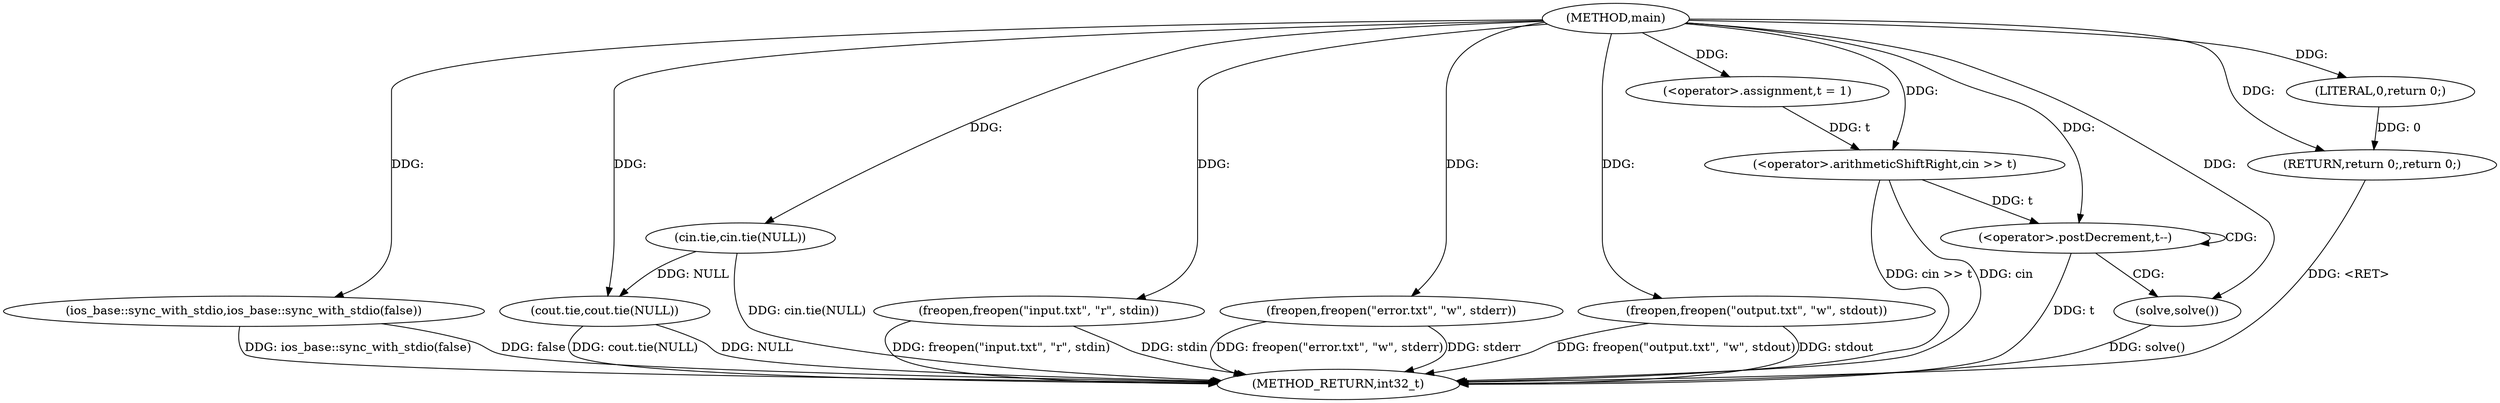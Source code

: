 digraph "main" {  
"1000175" [label = "(METHOD,main)" ]
"1000208" [label = "(METHOD_RETURN,int32_t)" ]
"1000177" [label = "(ios_base::sync_with_stdio,ios_base::sync_with_stdio(false))" ]
"1000179" [label = "(cin.tie,cin.tie(NULL))" ]
"1000181" [label = "(cout.tie,cout.tie(NULL))" ]
"1000183" [label = "(freopen,freopen(\"input.txt\", \"r\", stdin))" ]
"1000187" [label = "(freopen,freopen(\"error.txt\", \"w\", stderr))" ]
"1000191" [label = "(freopen,freopen(\"output.txt\", \"w\", stdout))" ]
"1000196" [label = "(<operator>.assignment,t = 1)" ]
"1000199" [label = "(<operator>.arithmeticShiftRight,cin >> t)" ]
"1000206" [label = "(RETURN,return 0;,return 0;)" ]
"1000203" [label = "(<operator>.postDecrement,t--)" ]
"1000205" [label = "(solve,solve())" ]
"1000207" [label = "(LITERAL,0,return 0;)" ]
  "1000206" -> "1000208"  [ label = "DDG: <RET>"] 
  "1000177" -> "1000208"  [ label = "DDG: ios_base::sync_with_stdio(false)"] 
  "1000179" -> "1000208"  [ label = "DDG: cin.tie(NULL)"] 
  "1000181" -> "1000208"  [ label = "DDG: NULL"] 
  "1000181" -> "1000208"  [ label = "DDG: cout.tie(NULL)"] 
  "1000183" -> "1000208"  [ label = "DDG: freopen(\"input.txt\", \"r\", stdin)"] 
  "1000187" -> "1000208"  [ label = "DDG: freopen(\"error.txt\", \"w\", stderr)"] 
  "1000191" -> "1000208"  [ label = "DDG: freopen(\"output.txt\", \"w\", stdout)"] 
  "1000199" -> "1000208"  [ label = "DDG: cin >> t"] 
  "1000203" -> "1000208"  [ label = "DDG: t"] 
  "1000205" -> "1000208"  [ label = "DDG: solve()"] 
  "1000187" -> "1000208"  [ label = "DDG: stderr"] 
  "1000191" -> "1000208"  [ label = "DDG: stdout"] 
  "1000183" -> "1000208"  [ label = "DDG: stdin"] 
  "1000177" -> "1000208"  [ label = "DDG: false"] 
  "1000199" -> "1000208"  [ label = "DDG: cin"] 
  "1000175" -> "1000196"  [ label = "DDG: "] 
  "1000207" -> "1000206"  [ label = "DDG: 0"] 
  "1000175" -> "1000206"  [ label = "DDG: "] 
  "1000175" -> "1000177"  [ label = "DDG: "] 
  "1000175" -> "1000179"  [ label = "DDG: "] 
  "1000179" -> "1000181"  [ label = "DDG: NULL"] 
  "1000175" -> "1000181"  [ label = "DDG: "] 
  "1000175" -> "1000183"  [ label = "DDG: "] 
  "1000175" -> "1000187"  [ label = "DDG: "] 
  "1000175" -> "1000191"  [ label = "DDG: "] 
  "1000175" -> "1000199"  [ label = "DDG: "] 
  "1000196" -> "1000199"  [ label = "DDG: t"] 
  "1000175" -> "1000205"  [ label = "DDG: "] 
  "1000175" -> "1000207"  [ label = "DDG: "] 
  "1000199" -> "1000203"  [ label = "DDG: t"] 
  "1000175" -> "1000203"  [ label = "DDG: "] 
  "1000203" -> "1000203"  [ label = "CDG: "] 
  "1000203" -> "1000205"  [ label = "CDG: "] 
}
